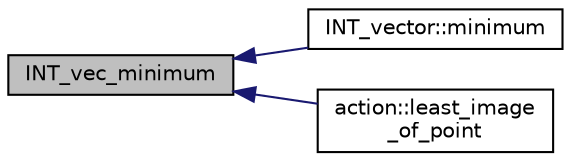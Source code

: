 digraph "INT_vec_minimum"
{
  edge [fontname="Helvetica",fontsize="10",labelfontname="Helvetica",labelfontsize="10"];
  node [fontname="Helvetica",fontsize="10",shape=record];
  rankdir="LR";
  Node2981 [label="INT_vec_minimum",height=0.2,width=0.4,color="black", fillcolor="grey75", style="filled", fontcolor="black"];
  Node2981 -> Node2982 [dir="back",color="midnightblue",fontsize="10",style="solid",fontname="Helvetica"];
  Node2982 [label="INT_vector::minimum",height=0.2,width=0.4,color="black", fillcolor="white", style="filled",URL="$d0/de0/class_i_n_t__vector.html#add61d437c43370a9e69dbceddb30ec1a"];
  Node2981 -> Node2983 [dir="back",color="midnightblue",fontsize="10",style="solid",fontname="Helvetica"];
  Node2983 [label="action::least_image\l_of_point",height=0.2,width=0.4,color="black", fillcolor="white", style="filled",URL="$d2/d86/classaction.html#a5f37807b5b9d6f153814984fffd38bf3"];
}

